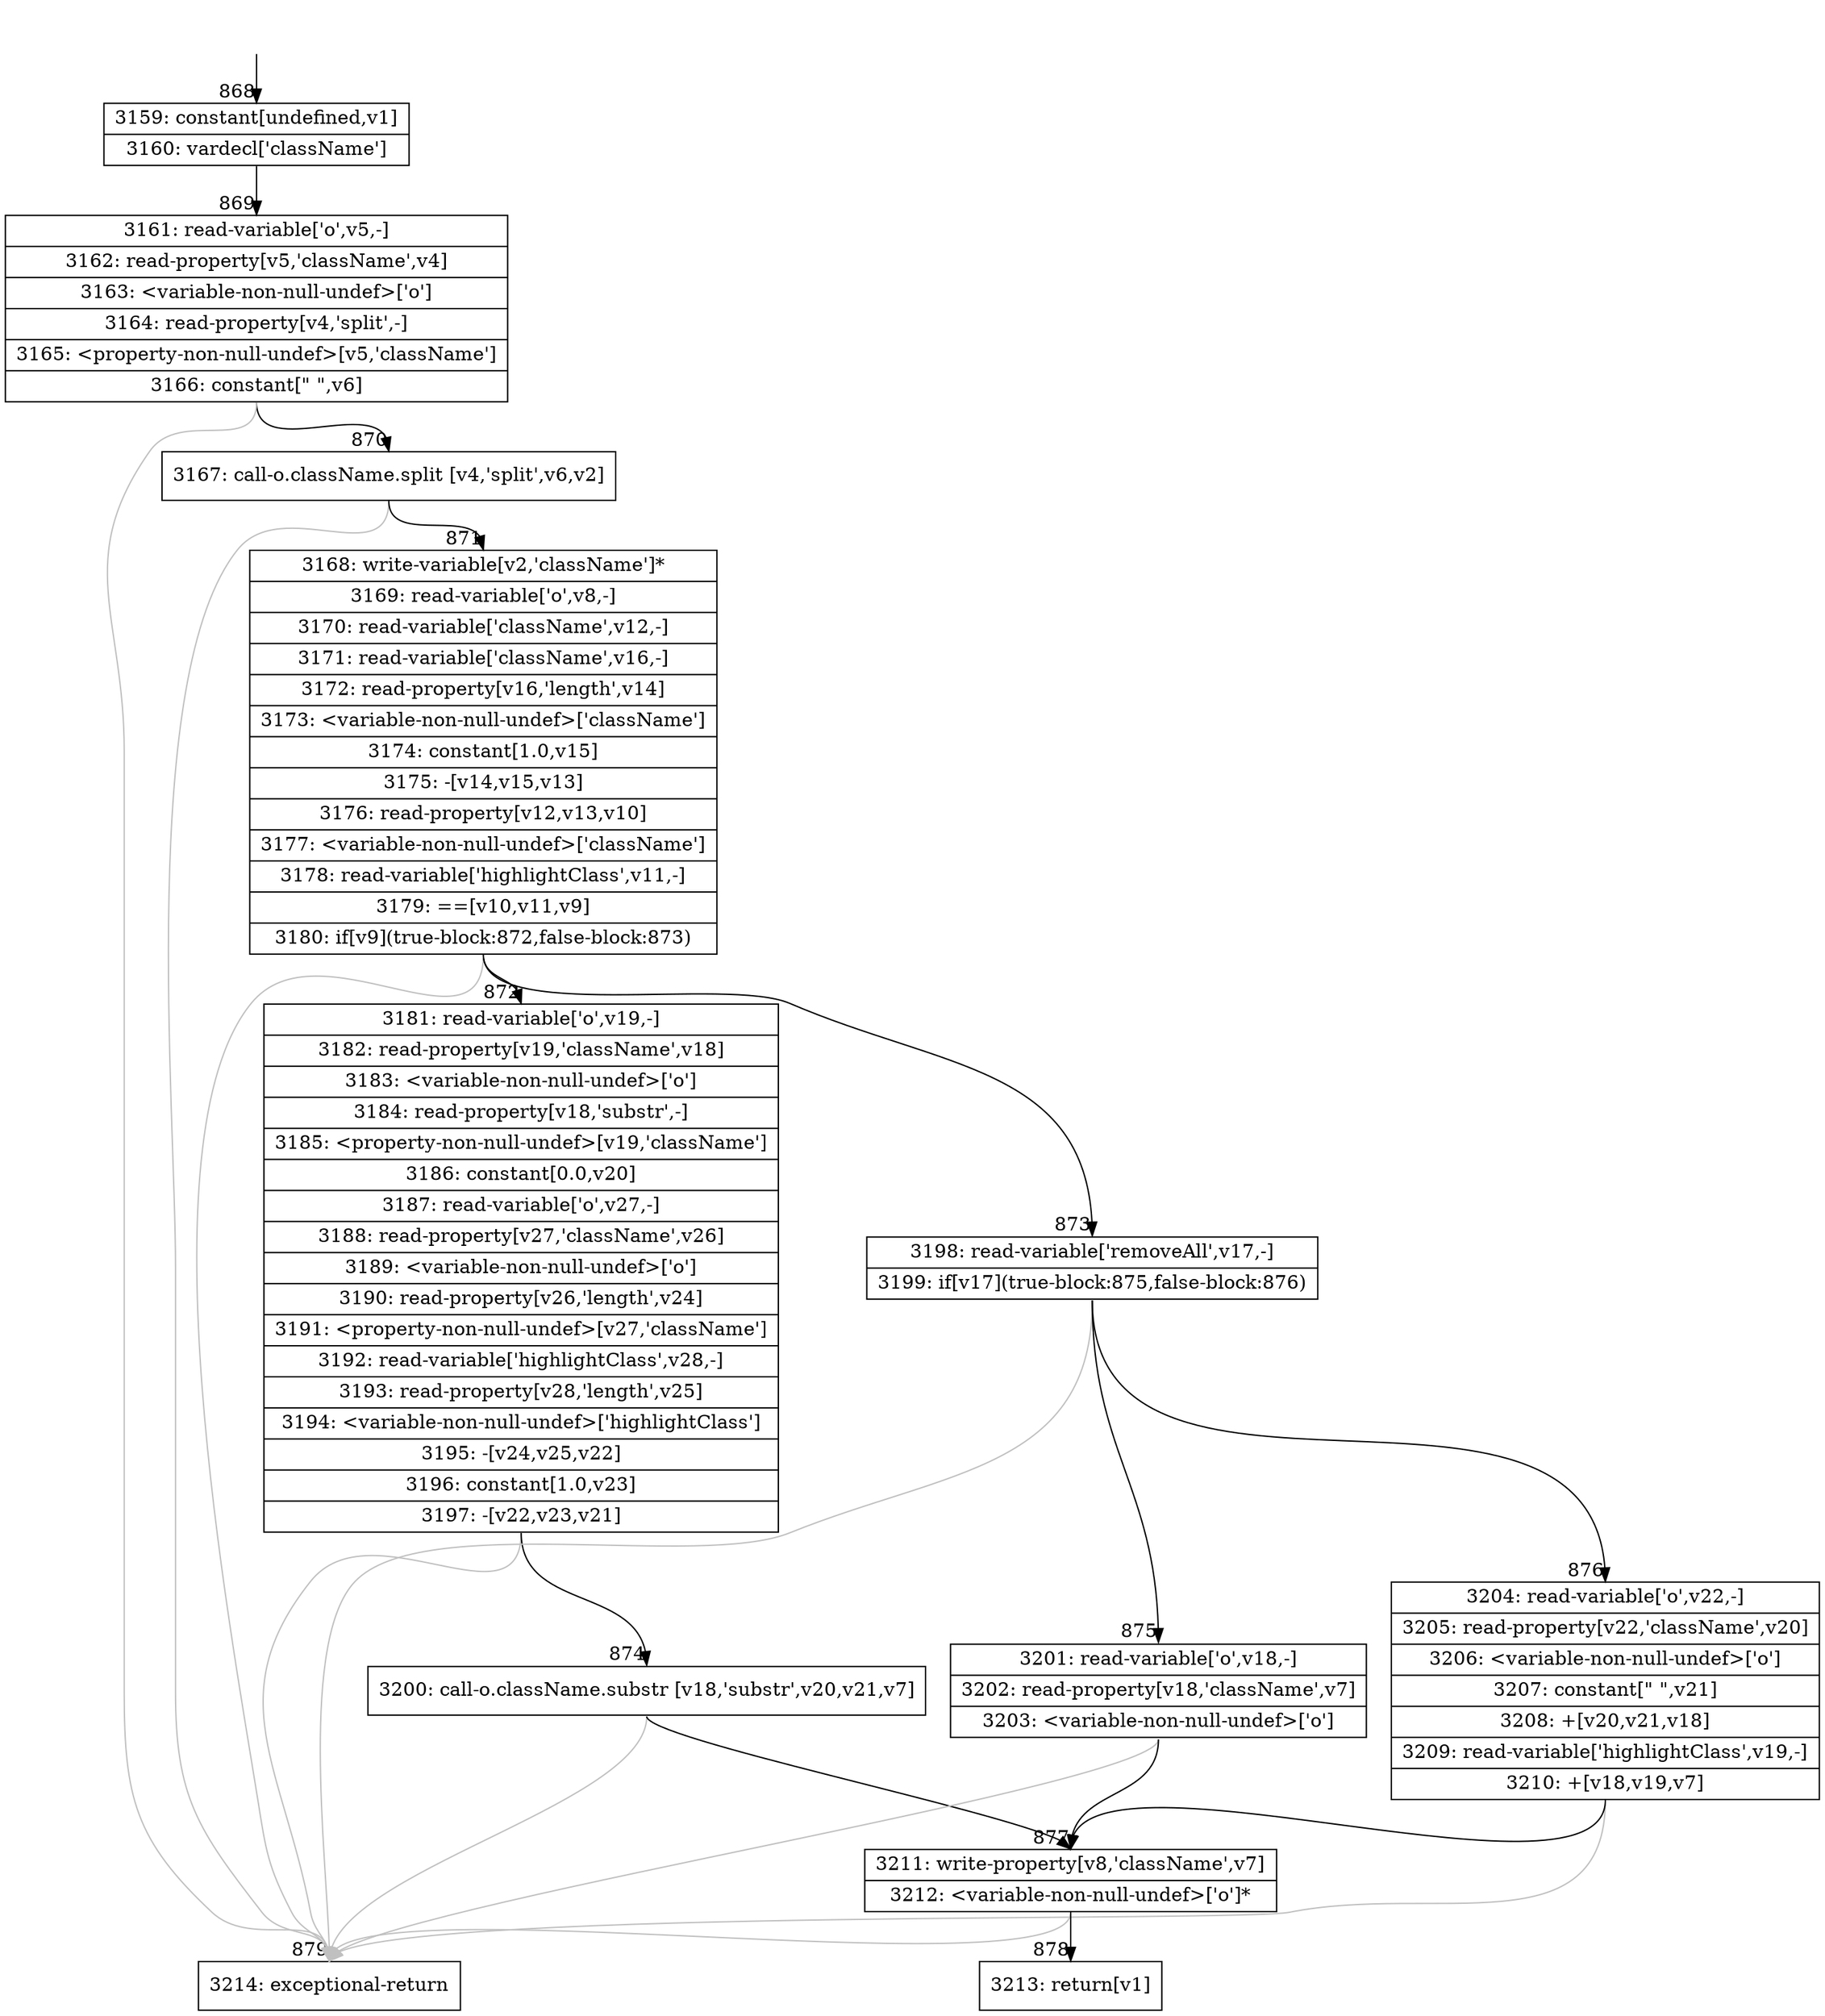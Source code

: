 digraph {
rankdir="TD"
BB_entry46[shape=none,label=""];
BB_entry46 -> BB868 [tailport=s, headport=n, headlabel="    868"]
BB868 [shape=record label="{3159: constant[undefined,v1]|3160: vardecl['className']}" ] 
BB868 -> BB869 [tailport=s, headport=n, headlabel="      869"]
BB869 [shape=record label="{3161: read-variable['o',v5,-]|3162: read-property[v5,'className',v4]|3163: \<variable-non-null-undef\>['o']|3164: read-property[v4,'split',-]|3165: \<property-non-null-undef\>[v5,'className']|3166: constant[\" \",v6]}" ] 
BB869 -> BB870 [tailport=s, headport=n, headlabel="      870"]
BB869 -> BB879 [tailport=s, headport=n, color=gray, headlabel="      879"]
BB870 [shape=record label="{3167: call-o.className.split [v4,'split',v6,v2]}" ] 
BB870 -> BB871 [tailport=s, headport=n, headlabel="      871"]
BB870 -> BB879 [tailport=s, headport=n, color=gray]
BB871 [shape=record label="{3168: write-variable[v2,'className']*|3169: read-variable['o',v8,-]|3170: read-variable['className',v12,-]|3171: read-variable['className',v16,-]|3172: read-property[v16,'length',v14]|3173: \<variable-non-null-undef\>['className']|3174: constant[1.0,v15]|3175: -[v14,v15,v13]|3176: read-property[v12,v13,v10]|3177: \<variable-non-null-undef\>['className']|3178: read-variable['highlightClass',v11,-]|3179: ==[v10,v11,v9]|3180: if[v9](true-block:872,false-block:873)}" ] 
BB871 -> BB872 [tailport=s, headport=n, headlabel="      872"]
BB871 -> BB873 [tailport=s, headport=n, headlabel="      873"]
BB871 -> BB879 [tailport=s, headport=n, color=gray]
BB872 [shape=record label="{3181: read-variable['o',v19,-]|3182: read-property[v19,'className',v18]|3183: \<variable-non-null-undef\>['o']|3184: read-property[v18,'substr',-]|3185: \<property-non-null-undef\>[v19,'className']|3186: constant[0.0,v20]|3187: read-variable['o',v27,-]|3188: read-property[v27,'className',v26]|3189: \<variable-non-null-undef\>['o']|3190: read-property[v26,'length',v24]|3191: \<property-non-null-undef\>[v27,'className']|3192: read-variable['highlightClass',v28,-]|3193: read-property[v28,'length',v25]|3194: \<variable-non-null-undef\>['highlightClass']|3195: -[v24,v25,v22]|3196: constant[1.0,v23]|3197: -[v22,v23,v21]}" ] 
BB872 -> BB874 [tailport=s, headport=n, headlabel="      874"]
BB872 -> BB879 [tailport=s, headport=n, color=gray]
BB873 [shape=record label="{3198: read-variable['removeAll',v17,-]|3199: if[v17](true-block:875,false-block:876)}" ] 
BB873 -> BB875 [tailport=s, headport=n, headlabel="      875"]
BB873 -> BB876 [tailport=s, headport=n, headlabel="      876"]
BB873 -> BB879 [tailport=s, headport=n, color=gray]
BB874 [shape=record label="{3200: call-o.className.substr [v18,'substr',v20,v21,v7]}" ] 
BB874 -> BB877 [tailport=s, headport=n, headlabel="      877"]
BB874 -> BB879 [tailport=s, headport=n, color=gray]
BB875 [shape=record label="{3201: read-variable['o',v18,-]|3202: read-property[v18,'className',v7]|3203: \<variable-non-null-undef\>['o']}" ] 
BB875 -> BB877 [tailport=s, headport=n]
BB875 -> BB879 [tailport=s, headport=n, color=gray]
BB876 [shape=record label="{3204: read-variable['o',v22,-]|3205: read-property[v22,'className',v20]|3206: \<variable-non-null-undef\>['o']|3207: constant[\" \",v21]|3208: +[v20,v21,v18]|3209: read-variable['highlightClass',v19,-]|3210: +[v18,v19,v7]}" ] 
BB876 -> BB877 [tailport=s, headport=n]
BB876 -> BB879 [tailport=s, headport=n, color=gray]
BB877 [shape=record label="{3211: write-property[v8,'className',v7]|3212: \<variable-non-null-undef\>['o']*}" ] 
BB877 -> BB878 [tailport=s, headport=n, headlabel="      878"]
BB877 -> BB879 [tailport=s, headport=n, color=gray]
BB878 [shape=record label="{3213: return[v1]}" ] 
BB879 [shape=record label="{3214: exceptional-return}" ] 
//#$~ 642
}
